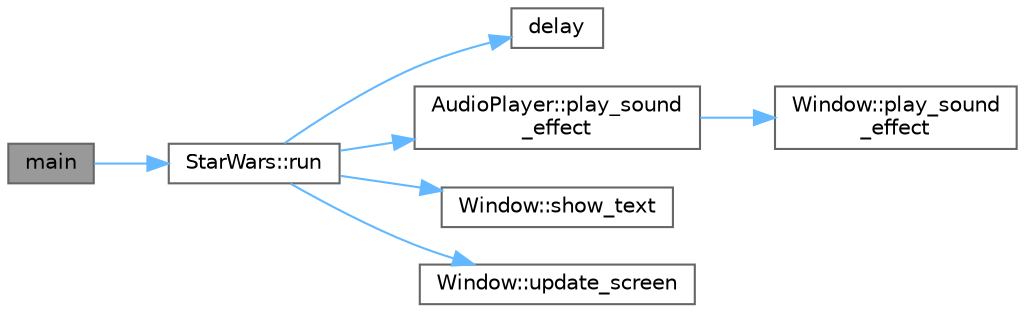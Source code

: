 digraph "main"
{
 // LATEX_PDF_SIZE
  bgcolor="transparent";
  edge [fontname=Helvetica,fontsize=10,labelfontname=Helvetica,labelfontsize=10];
  node [fontname=Helvetica,fontsize=10,shape=box,height=0.2,width=0.4];
  rankdir="LR";
  Node1 [id="Node000001",label="main",height=0.2,width=0.4,color="gray40", fillcolor="grey60", style="filled", fontcolor="black",tooltip=" "];
  Node1 -> Node2 [id="edge1_Node000001_Node000002",color="steelblue1",style="solid",tooltip=" "];
  Node2 [id="Node000002",label="StarWars::run",height=0.2,width=0.4,color="grey40", fillcolor="white", style="filled",URL="$class_star_wars.html#a84e544cf800f141bb060bbfe39872101",tooltip=" "];
  Node2 -> Node3 [id="edge2_Node000002_Node000003",color="steelblue1",style="solid",tooltip=" "];
  Node3 [id="Node000003",label="delay",height=0.2,width=0.4,color="grey40", fillcolor="white", style="filled",URL="$rsdl_8cpp.html#a0f43e68ebc7a2299b3d47d3852459d01",tooltip=" "];
  Node2 -> Node4 [id="edge3_Node000002_Node000004",color="steelblue1",style="solid",tooltip=" "];
  Node4 [id="Node000004",label="AudioPlayer::play_sound\l_effect",height=0.2,width=0.4,color="grey40", fillcolor="white", style="filled",URL="$class_audio_player.html#a11afae6709c3a2cb65d436a11cfd181c",tooltip=" "];
  Node4 -> Node5 [id="edge4_Node000004_Node000005",color="steelblue1",style="solid",tooltip=" "];
  Node5 [id="Node000005",label="Window::play_sound\l_effect",height=0.2,width=0.4,color="grey40", fillcolor="white", style="filled",URL="$class_window.html#a5792989bd907764fbd6756c89fad25f9",tooltip=" "];
  Node2 -> Node6 [id="edge5_Node000002_Node000006",color="steelblue1",style="solid",tooltip=" "];
  Node6 [id="Node000006",label="Window::show_text",height=0.2,width=0.4,color="grey40", fillcolor="white", style="filled",URL="$class_window.html#a4a2713437d89d7524adc5966e330718e",tooltip=" "];
  Node2 -> Node7 [id="edge6_Node000002_Node000007",color="steelblue1",style="solid",tooltip=" "];
  Node7 [id="Node000007",label="Window::update_screen",height=0.2,width=0.4,color="grey40", fillcolor="white", style="filled",URL="$class_window.html#a5623eacbfc5527a65ff95cc6a499aedd",tooltip=" "];
}

